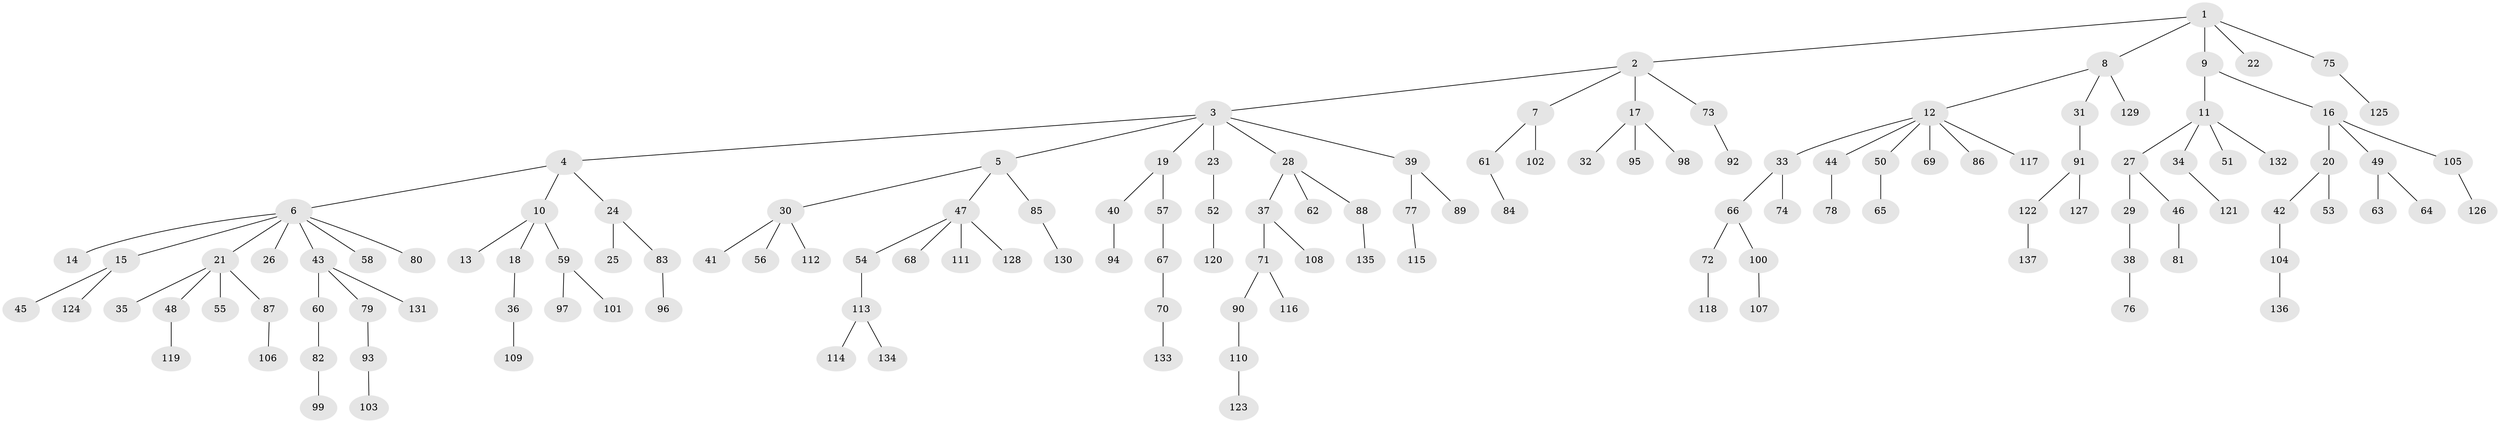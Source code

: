 // Generated by graph-tools (version 1.1) at 2025/15/03/09/25 04:15:32]
// undirected, 137 vertices, 136 edges
graph export_dot {
graph [start="1"]
  node [color=gray90,style=filled];
  1;
  2;
  3;
  4;
  5;
  6;
  7;
  8;
  9;
  10;
  11;
  12;
  13;
  14;
  15;
  16;
  17;
  18;
  19;
  20;
  21;
  22;
  23;
  24;
  25;
  26;
  27;
  28;
  29;
  30;
  31;
  32;
  33;
  34;
  35;
  36;
  37;
  38;
  39;
  40;
  41;
  42;
  43;
  44;
  45;
  46;
  47;
  48;
  49;
  50;
  51;
  52;
  53;
  54;
  55;
  56;
  57;
  58;
  59;
  60;
  61;
  62;
  63;
  64;
  65;
  66;
  67;
  68;
  69;
  70;
  71;
  72;
  73;
  74;
  75;
  76;
  77;
  78;
  79;
  80;
  81;
  82;
  83;
  84;
  85;
  86;
  87;
  88;
  89;
  90;
  91;
  92;
  93;
  94;
  95;
  96;
  97;
  98;
  99;
  100;
  101;
  102;
  103;
  104;
  105;
  106;
  107;
  108;
  109;
  110;
  111;
  112;
  113;
  114;
  115;
  116;
  117;
  118;
  119;
  120;
  121;
  122;
  123;
  124;
  125;
  126;
  127;
  128;
  129;
  130;
  131;
  132;
  133;
  134;
  135;
  136;
  137;
  1 -- 2;
  1 -- 8;
  1 -- 9;
  1 -- 22;
  1 -- 75;
  2 -- 3;
  2 -- 7;
  2 -- 17;
  2 -- 73;
  3 -- 4;
  3 -- 5;
  3 -- 19;
  3 -- 23;
  3 -- 28;
  3 -- 39;
  4 -- 6;
  4 -- 10;
  4 -- 24;
  5 -- 30;
  5 -- 47;
  5 -- 85;
  6 -- 14;
  6 -- 15;
  6 -- 21;
  6 -- 26;
  6 -- 43;
  6 -- 58;
  6 -- 80;
  7 -- 61;
  7 -- 102;
  8 -- 12;
  8 -- 31;
  8 -- 129;
  9 -- 11;
  9 -- 16;
  10 -- 13;
  10 -- 18;
  10 -- 59;
  11 -- 27;
  11 -- 34;
  11 -- 51;
  11 -- 132;
  12 -- 33;
  12 -- 44;
  12 -- 50;
  12 -- 69;
  12 -- 86;
  12 -- 117;
  15 -- 45;
  15 -- 124;
  16 -- 20;
  16 -- 49;
  16 -- 105;
  17 -- 32;
  17 -- 95;
  17 -- 98;
  18 -- 36;
  19 -- 40;
  19 -- 57;
  20 -- 42;
  20 -- 53;
  21 -- 35;
  21 -- 48;
  21 -- 55;
  21 -- 87;
  23 -- 52;
  24 -- 25;
  24 -- 83;
  27 -- 29;
  27 -- 46;
  28 -- 37;
  28 -- 62;
  28 -- 88;
  29 -- 38;
  30 -- 41;
  30 -- 56;
  30 -- 112;
  31 -- 91;
  33 -- 66;
  33 -- 74;
  34 -- 121;
  36 -- 109;
  37 -- 71;
  37 -- 108;
  38 -- 76;
  39 -- 77;
  39 -- 89;
  40 -- 94;
  42 -- 104;
  43 -- 60;
  43 -- 79;
  43 -- 131;
  44 -- 78;
  46 -- 81;
  47 -- 54;
  47 -- 68;
  47 -- 111;
  47 -- 128;
  48 -- 119;
  49 -- 63;
  49 -- 64;
  50 -- 65;
  52 -- 120;
  54 -- 113;
  57 -- 67;
  59 -- 97;
  59 -- 101;
  60 -- 82;
  61 -- 84;
  66 -- 72;
  66 -- 100;
  67 -- 70;
  70 -- 133;
  71 -- 90;
  71 -- 116;
  72 -- 118;
  73 -- 92;
  75 -- 125;
  77 -- 115;
  79 -- 93;
  82 -- 99;
  83 -- 96;
  85 -- 130;
  87 -- 106;
  88 -- 135;
  90 -- 110;
  91 -- 122;
  91 -- 127;
  93 -- 103;
  100 -- 107;
  104 -- 136;
  105 -- 126;
  110 -- 123;
  113 -- 114;
  113 -- 134;
  122 -- 137;
}
